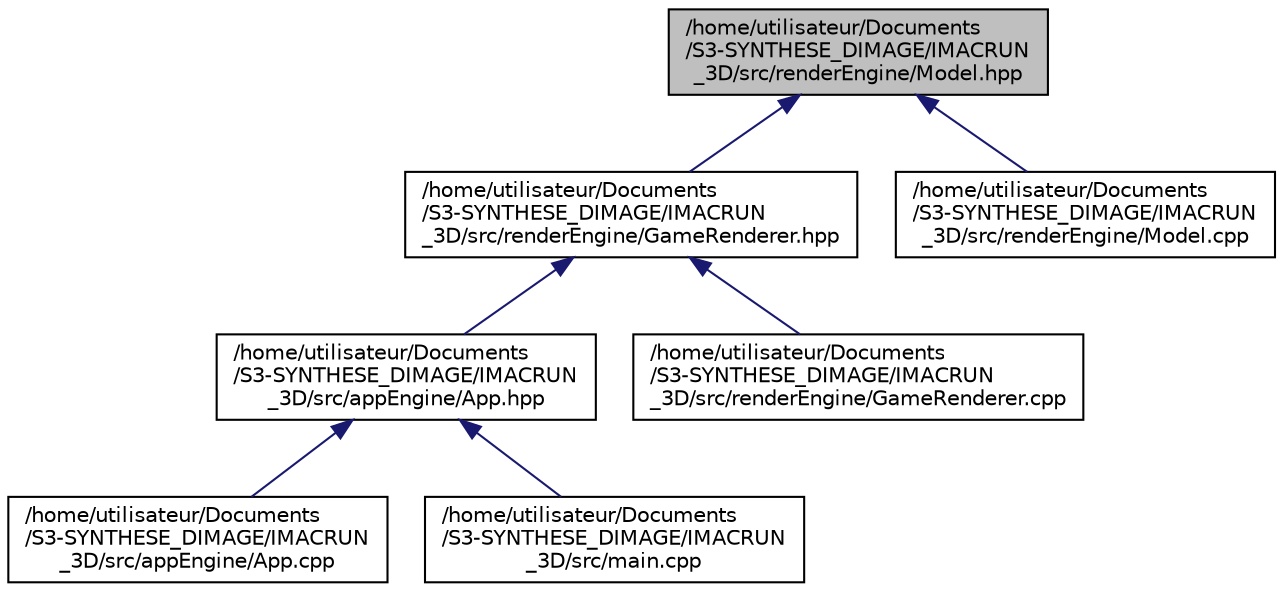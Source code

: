 digraph "/home/utilisateur/Documents/S3-SYNTHESE_DIMAGE/IMACRUN_3D/src/renderEngine/Model.hpp"
{
 // LATEX_PDF_SIZE
  edge [fontname="Helvetica",fontsize="10",labelfontname="Helvetica",labelfontsize="10"];
  node [fontname="Helvetica",fontsize="10",shape=record];
  Node1 [label="/home/utilisateur/Documents\l/S3-SYNTHESE_DIMAGE/IMACRUN\l_3D/src/renderEngine/Model.hpp",height=0.2,width=0.4,color="black", fillcolor="grey75", style="filled", fontcolor="black",tooltip=" "];
  Node1 -> Node2 [dir="back",color="midnightblue",fontsize="10",style="solid",fontname="Helvetica"];
  Node2 [label="/home/utilisateur/Documents\l/S3-SYNTHESE_DIMAGE/IMACRUN\l_3D/src/renderEngine/GameRenderer.hpp",height=0.2,width=0.4,color="black", fillcolor="white", style="filled",URL="$d5/db7/_game_renderer_8hpp.html",tooltip=" "];
  Node2 -> Node3 [dir="back",color="midnightblue",fontsize="10",style="solid",fontname="Helvetica"];
  Node3 [label="/home/utilisateur/Documents\l/S3-SYNTHESE_DIMAGE/IMACRUN\l_3D/src/appEngine/App.hpp",height=0.2,width=0.4,color="black", fillcolor="white", style="filled",URL="$d6/dad/_app_8hpp.html",tooltip=" "];
  Node3 -> Node4 [dir="back",color="midnightblue",fontsize="10",style="solid",fontname="Helvetica"];
  Node4 [label="/home/utilisateur/Documents\l/S3-SYNTHESE_DIMAGE/IMACRUN\l_3D/src/appEngine/App.cpp",height=0.2,width=0.4,color="black", fillcolor="white", style="filled",URL="$dc/db4/_app_8cpp.html",tooltip=" "];
  Node3 -> Node5 [dir="back",color="midnightblue",fontsize="10",style="solid",fontname="Helvetica"];
  Node5 [label="/home/utilisateur/Documents\l/S3-SYNTHESE_DIMAGE/IMACRUN\l_3D/src/main.cpp",height=0.2,width=0.4,color="black", fillcolor="white", style="filled",URL="$df/d0a/main_8cpp.html",tooltip=" "];
  Node2 -> Node6 [dir="back",color="midnightblue",fontsize="10",style="solid",fontname="Helvetica"];
  Node6 [label="/home/utilisateur/Documents\l/S3-SYNTHESE_DIMAGE/IMACRUN\l_3D/src/renderEngine/GameRenderer.cpp",height=0.2,width=0.4,color="black", fillcolor="white", style="filled",URL="$d8/db7/_game_renderer_8cpp.html",tooltip=" "];
  Node1 -> Node7 [dir="back",color="midnightblue",fontsize="10",style="solid",fontname="Helvetica"];
  Node7 [label="/home/utilisateur/Documents\l/S3-SYNTHESE_DIMAGE/IMACRUN\l_3D/src/renderEngine/Model.cpp",height=0.2,width=0.4,color="black", fillcolor="white", style="filled",URL="$d2/d31/_model_8cpp.html",tooltip=" "];
}
